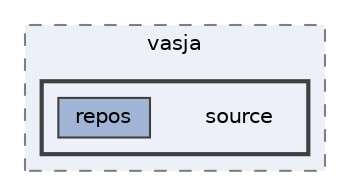 digraph "C:/Users/vasja/source"
{
 // LATEX_PDF_SIZE
  bgcolor="transparent";
  edge [fontname=Helvetica,fontsize=10,labelfontname=Helvetica,labelfontsize=10];
  node [fontname=Helvetica,fontsize=10,shape=box,height=0.2,width=0.4];
  compound=true
  subgraph clusterdir_e88c0c1dea3f44134a3c5c5ff70dba00 {
    graph [ bgcolor="#edf0f7", pencolor="grey50", label="vasja", fontname=Helvetica,fontsize=10 style="filled,dashed", URL="dir_e88c0c1dea3f44134a3c5c5ff70dba00.html",tooltip=""]
  subgraph clusterdir_1a83ec71c29a8bffae19a8d305a2305f {
    graph [ bgcolor="#edf0f7", pencolor="grey25", label="", fontname=Helvetica,fontsize=10 style="filled,bold", URL="dir_1a83ec71c29a8bffae19a8d305a2305f.html",tooltip=""]
    dir_1a83ec71c29a8bffae19a8d305a2305f [shape=plaintext, label="source"];
  dir_030818c7b2a095927af47a76b6e521ed [label="repos", fillcolor="#a2b4d6", color="grey25", style="filled", URL="dir_030818c7b2a095927af47a76b6e521ed.html",tooltip=""];
  }
  }
}
